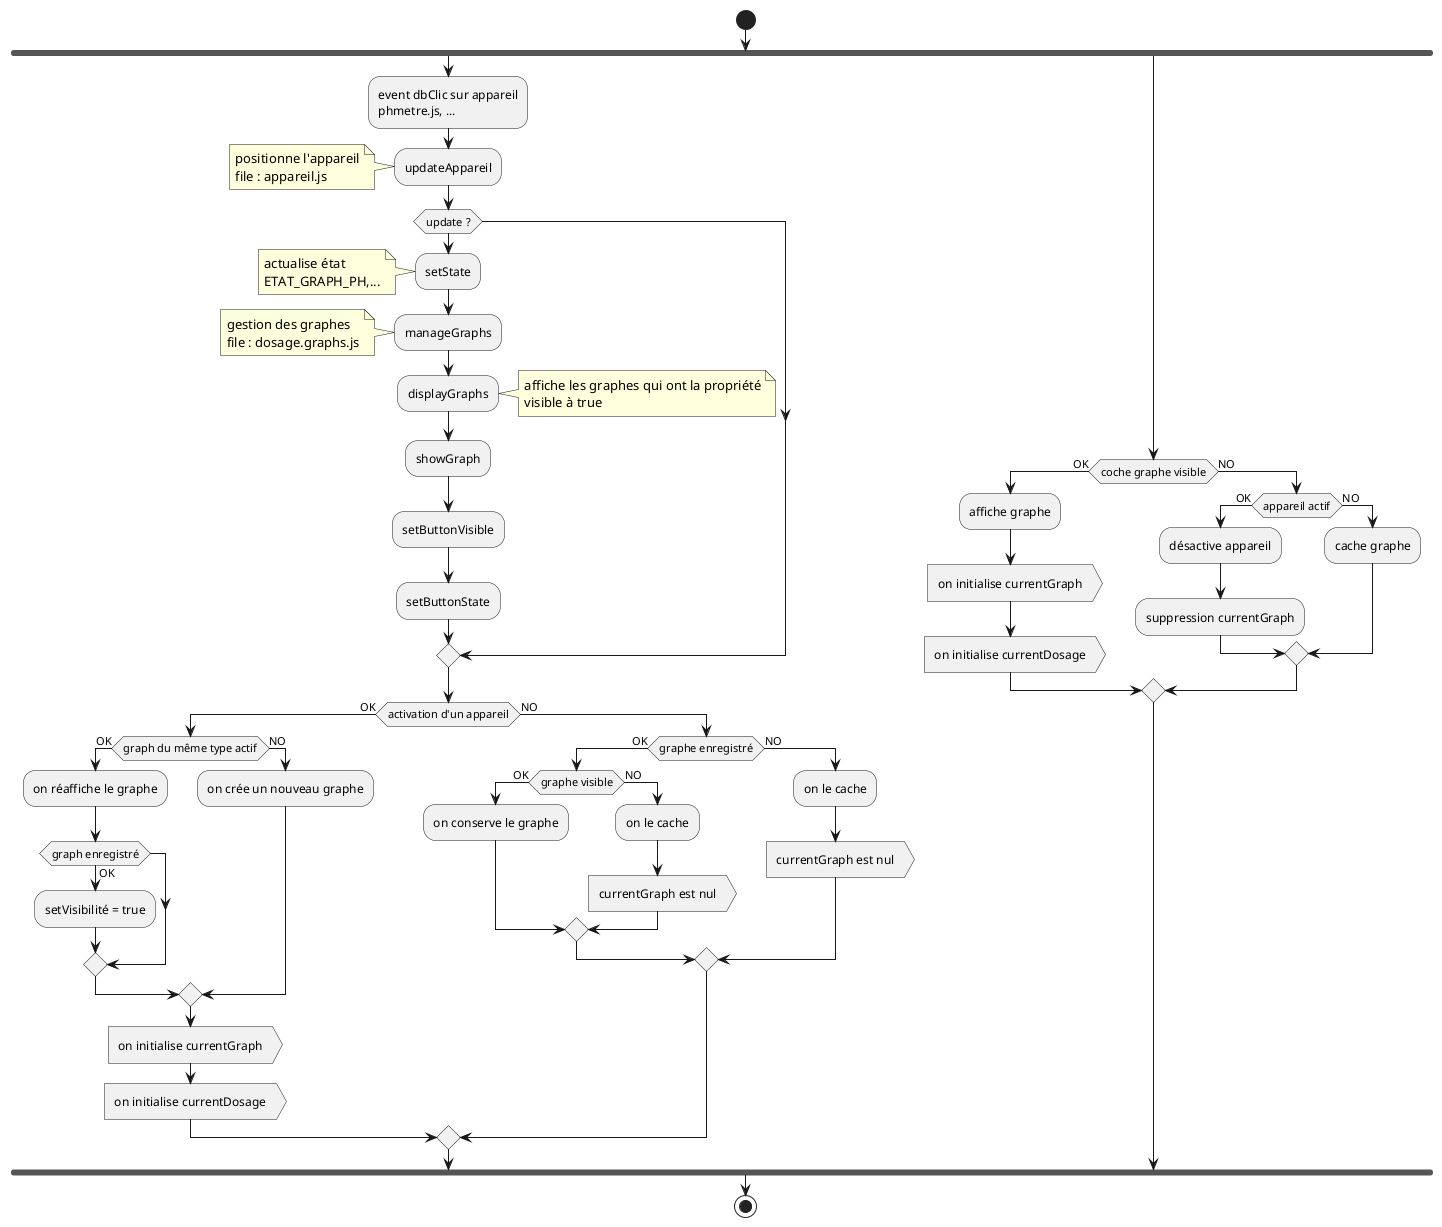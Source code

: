 @startuml graphManager
start
fork
  :event dbClic sur appareil
  phmetre.js, ...;
  :updateAppareil;
    note left
      positionne l'appareil
      file : appareil.js
    end note
  if(update ?) then
    :setState;
    note left
      actualise état
      ETAT_GRAPH_PH,...
    end note 
    :manageGraphs;
    note left
      gestion des graphes
      file : dosage.graphs.js
    end note
    :displayGraphs;
    note right
      affiche les graphes qui ont la propriété
      visible à true
    end note
    :showGraph;
    :setButtonVisible;
    :setButtonState;
  endif

  if (activation d'un appareil) then (OK)   
    if (graph du même type actif) then (OK)
      :on réaffiche le graphe;
      if (graph enregistré) then (OK)
        :setVisibilité = true;
      endif
    else (NO)
      :on crée un nouveau graphe;
    endif
    :on initialise currentGraph>
    :on initialise currentDosage>
    
  else (NO)
    if (graphe enregistré) then (OK)
      if (graphe visible) then (OK)
        :on conserve le graphe;
      else (NO)
        :on le cache;
        :currentGraph est nul>
      endif
    else (NO)
      :on le cache;
      :currentGraph est nul>
    endif
  endif
fork again
  if (coche graphe visible) then (OK)
    :affiche graphe;
    :on initialise currentGraph>
    :on initialise currentDosage>
  else (NO)
    if (appareil actif) then (OK)
      :désactive appareil;
      :suppression currentGraph;
    else (NO)
      :cache graphe;
    endif
  endif
end fork
stop
@enduml